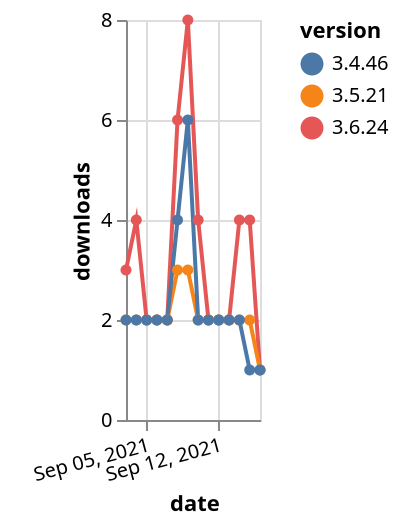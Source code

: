 {"$schema": "https://vega.github.io/schema/vega-lite/v5.json", "description": "A simple bar chart with embedded data.", "data": {"values": [{"date": "2021-09-03", "total": 8916, "delta": 3, "version": "3.6.24"}, {"date": "2021-09-04", "total": 8920, "delta": 4, "version": "3.6.24"}, {"date": "2021-09-05", "total": 8922, "delta": 2, "version": "3.6.24"}, {"date": "2021-09-06", "total": 8924, "delta": 2, "version": "3.6.24"}, {"date": "2021-09-07", "total": 8926, "delta": 2, "version": "3.6.24"}, {"date": "2021-09-08", "total": 8932, "delta": 6, "version": "3.6.24"}, {"date": "2021-09-09", "total": 8940, "delta": 8, "version": "3.6.24"}, {"date": "2021-09-10", "total": 8944, "delta": 4, "version": "3.6.24"}, {"date": "2021-09-11", "total": 8946, "delta": 2, "version": "3.6.24"}, {"date": "2021-09-12", "total": 8948, "delta": 2, "version": "3.6.24"}, {"date": "2021-09-13", "total": 8950, "delta": 2, "version": "3.6.24"}, {"date": "2021-09-14", "total": 8954, "delta": 4, "version": "3.6.24"}, {"date": "2021-09-15", "total": 8958, "delta": 4, "version": "3.6.24"}, {"date": "2021-09-16", "total": 8959, "delta": 1, "version": "3.6.24"}, {"date": "2021-09-03", "total": 3259, "delta": 2, "version": "3.5.21"}, {"date": "2021-09-04", "total": 3261, "delta": 2, "version": "3.5.21"}, {"date": "2021-09-05", "total": 3263, "delta": 2, "version": "3.5.21"}, {"date": "2021-09-06", "total": 3265, "delta": 2, "version": "3.5.21"}, {"date": "2021-09-07", "total": 3267, "delta": 2, "version": "3.5.21"}, {"date": "2021-09-08", "total": 3270, "delta": 3, "version": "3.5.21"}, {"date": "2021-09-09", "total": 3273, "delta": 3, "version": "3.5.21"}, {"date": "2021-09-10", "total": 3275, "delta": 2, "version": "3.5.21"}, {"date": "2021-09-11", "total": 3277, "delta": 2, "version": "3.5.21"}, {"date": "2021-09-12", "total": 3279, "delta": 2, "version": "3.5.21"}, {"date": "2021-09-13", "total": 3281, "delta": 2, "version": "3.5.21"}, {"date": "2021-09-14", "total": 3283, "delta": 2, "version": "3.5.21"}, {"date": "2021-09-15", "total": 3285, "delta": 2, "version": "3.5.21"}, {"date": "2021-09-16", "total": 3286, "delta": 1, "version": "3.5.21"}, {"date": "2021-09-03", "total": 4624, "delta": 2, "version": "3.4.46"}, {"date": "2021-09-04", "total": 4626, "delta": 2, "version": "3.4.46"}, {"date": "2021-09-05", "total": 4628, "delta": 2, "version": "3.4.46"}, {"date": "2021-09-06", "total": 4630, "delta": 2, "version": "3.4.46"}, {"date": "2021-09-07", "total": 4632, "delta": 2, "version": "3.4.46"}, {"date": "2021-09-08", "total": 4636, "delta": 4, "version": "3.4.46"}, {"date": "2021-09-09", "total": 4642, "delta": 6, "version": "3.4.46"}, {"date": "2021-09-10", "total": 4644, "delta": 2, "version": "3.4.46"}, {"date": "2021-09-11", "total": 4646, "delta": 2, "version": "3.4.46"}, {"date": "2021-09-12", "total": 4648, "delta": 2, "version": "3.4.46"}, {"date": "2021-09-13", "total": 4650, "delta": 2, "version": "3.4.46"}, {"date": "2021-09-14", "total": 4652, "delta": 2, "version": "3.4.46"}, {"date": "2021-09-15", "total": 4653, "delta": 1, "version": "3.4.46"}, {"date": "2021-09-16", "total": 4654, "delta": 1, "version": "3.4.46"}]}, "width": "container", "mark": {"type": "line", "point": {"filled": true}}, "encoding": {"x": {"field": "date", "type": "temporal", "timeUnit": "yearmonthdate", "title": "date", "axis": {"labelAngle": -15}}, "y": {"field": "delta", "type": "quantitative", "title": "downloads"}, "color": {"field": "version", "type": "nominal"}, "tooltip": {"field": "delta"}}}